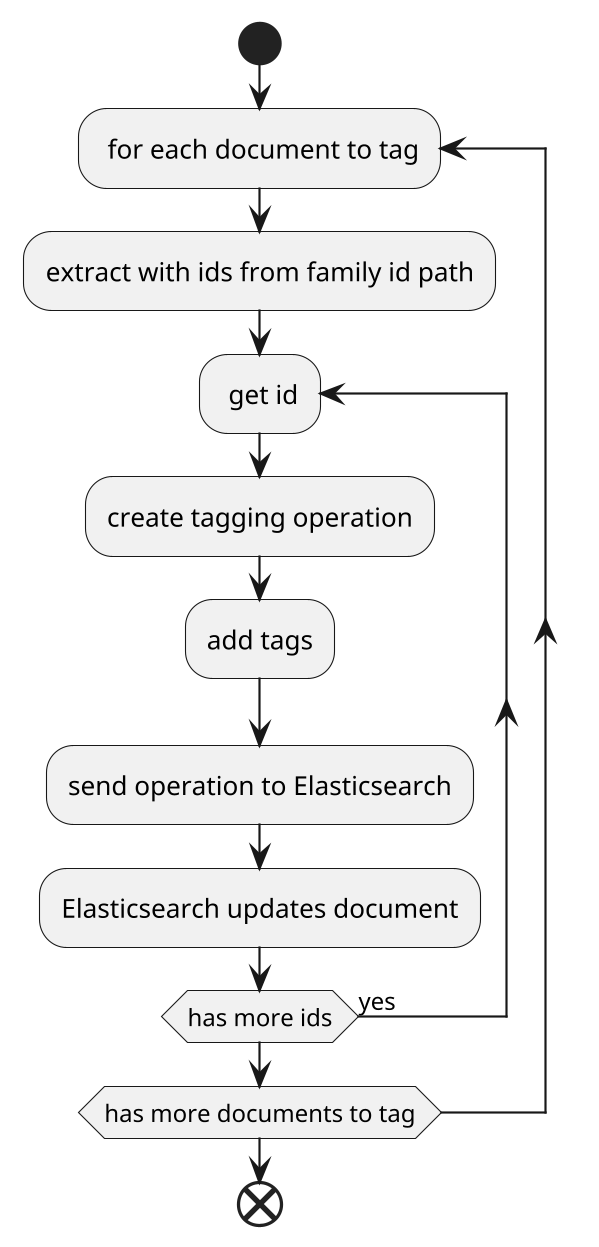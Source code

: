 @startuml
scale 600 width
start

repeat : for each document to tag;
    :extract with ids from family id path;
    repeat : get id;
        :create tagging operation;
        :add tags;
        :send operation to Elasticsearch;
        :Elasticsearch updates document;
    repeat while(has more ids) is (yes);
repeat while(has more documents to tag);
end
@enduml
